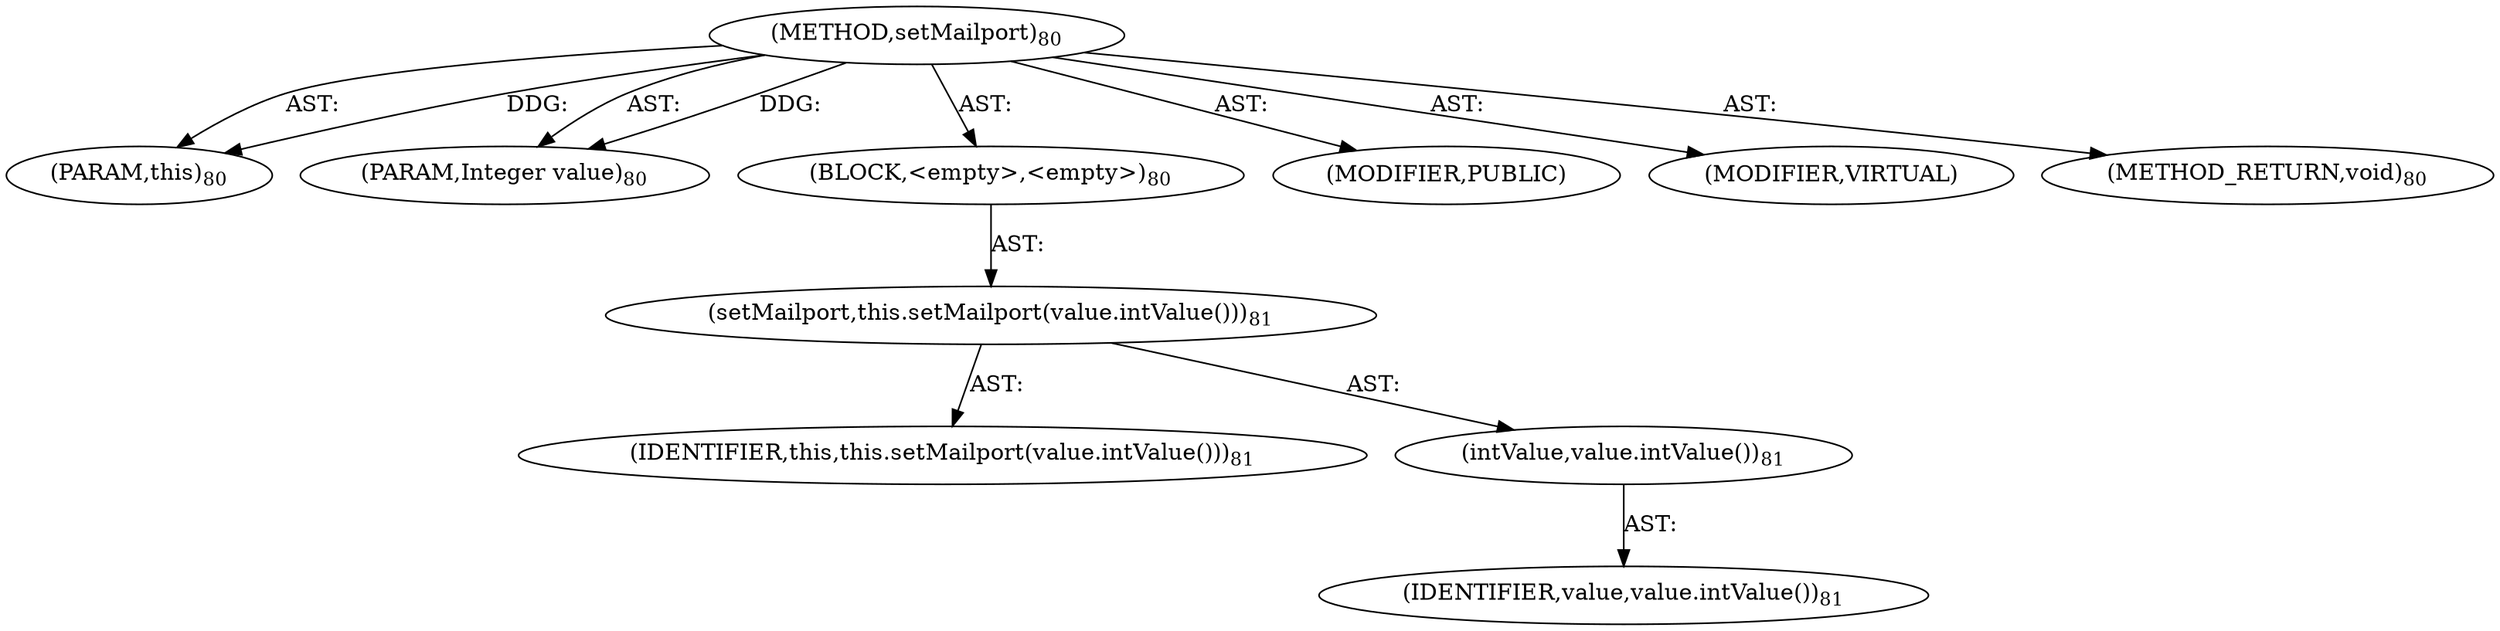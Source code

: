 digraph "setMailport" {  
"111669149696" [label = <(METHOD,setMailport)<SUB>80</SUB>> ]
"115964116992" [label = <(PARAM,this)<SUB>80</SUB>> ]
"115964116993" [label = <(PARAM,Integer value)<SUB>80</SUB>> ]
"25769803776" [label = <(BLOCK,&lt;empty&gt;,&lt;empty&gt;)<SUB>80</SUB>> ]
"30064771072" [label = <(setMailport,this.setMailport(value.intValue()))<SUB>81</SUB>> ]
"68719476736" [label = <(IDENTIFIER,this,this.setMailport(value.intValue()))<SUB>81</SUB>> ]
"30064771073" [label = <(intValue,value.intValue())<SUB>81</SUB>> ]
"68719476737" [label = <(IDENTIFIER,value,value.intValue())<SUB>81</SUB>> ]
"133143986176" [label = <(MODIFIER,PUBLIC)> ]
"133143986177" [label = <(MODIFIER,VIRTUAL)> ]
"128849018880" [label = <(METHOD_RETURN,void)<SUB>80</SUB>> ]
  "111669149696" -> "115964116992"  [ label = "AST: "] 
  "111669149696" -> "115964116993"  [ label = "AST: "] 
  "111669149696" -> "25769803776"  [ label = "AST: "] 
  "111669149696" -> "133143986176"  [ label = "AST: "] 
  "111669149696" -> "133143986177"  [ label = "AST: "] 
  "111669149696" -> "128849018880"  [ label = "AST: "] 
  "25769803776" -> "30064771072"  [ label = "AST: "] 
  "30064771072" -> "68719476736"  [ label = "AST: "] 
  "30064771072" -> "30064771073"  [ label = "AST: "] 
  "30064771073" -> "68719476737"  [ label = "AST: "] 
  "111669149696" -> "115964116992"  [ label = "DDG: "] 
  "111669149696" -> "115964116993"  [ label = "DDG: "] 
}
